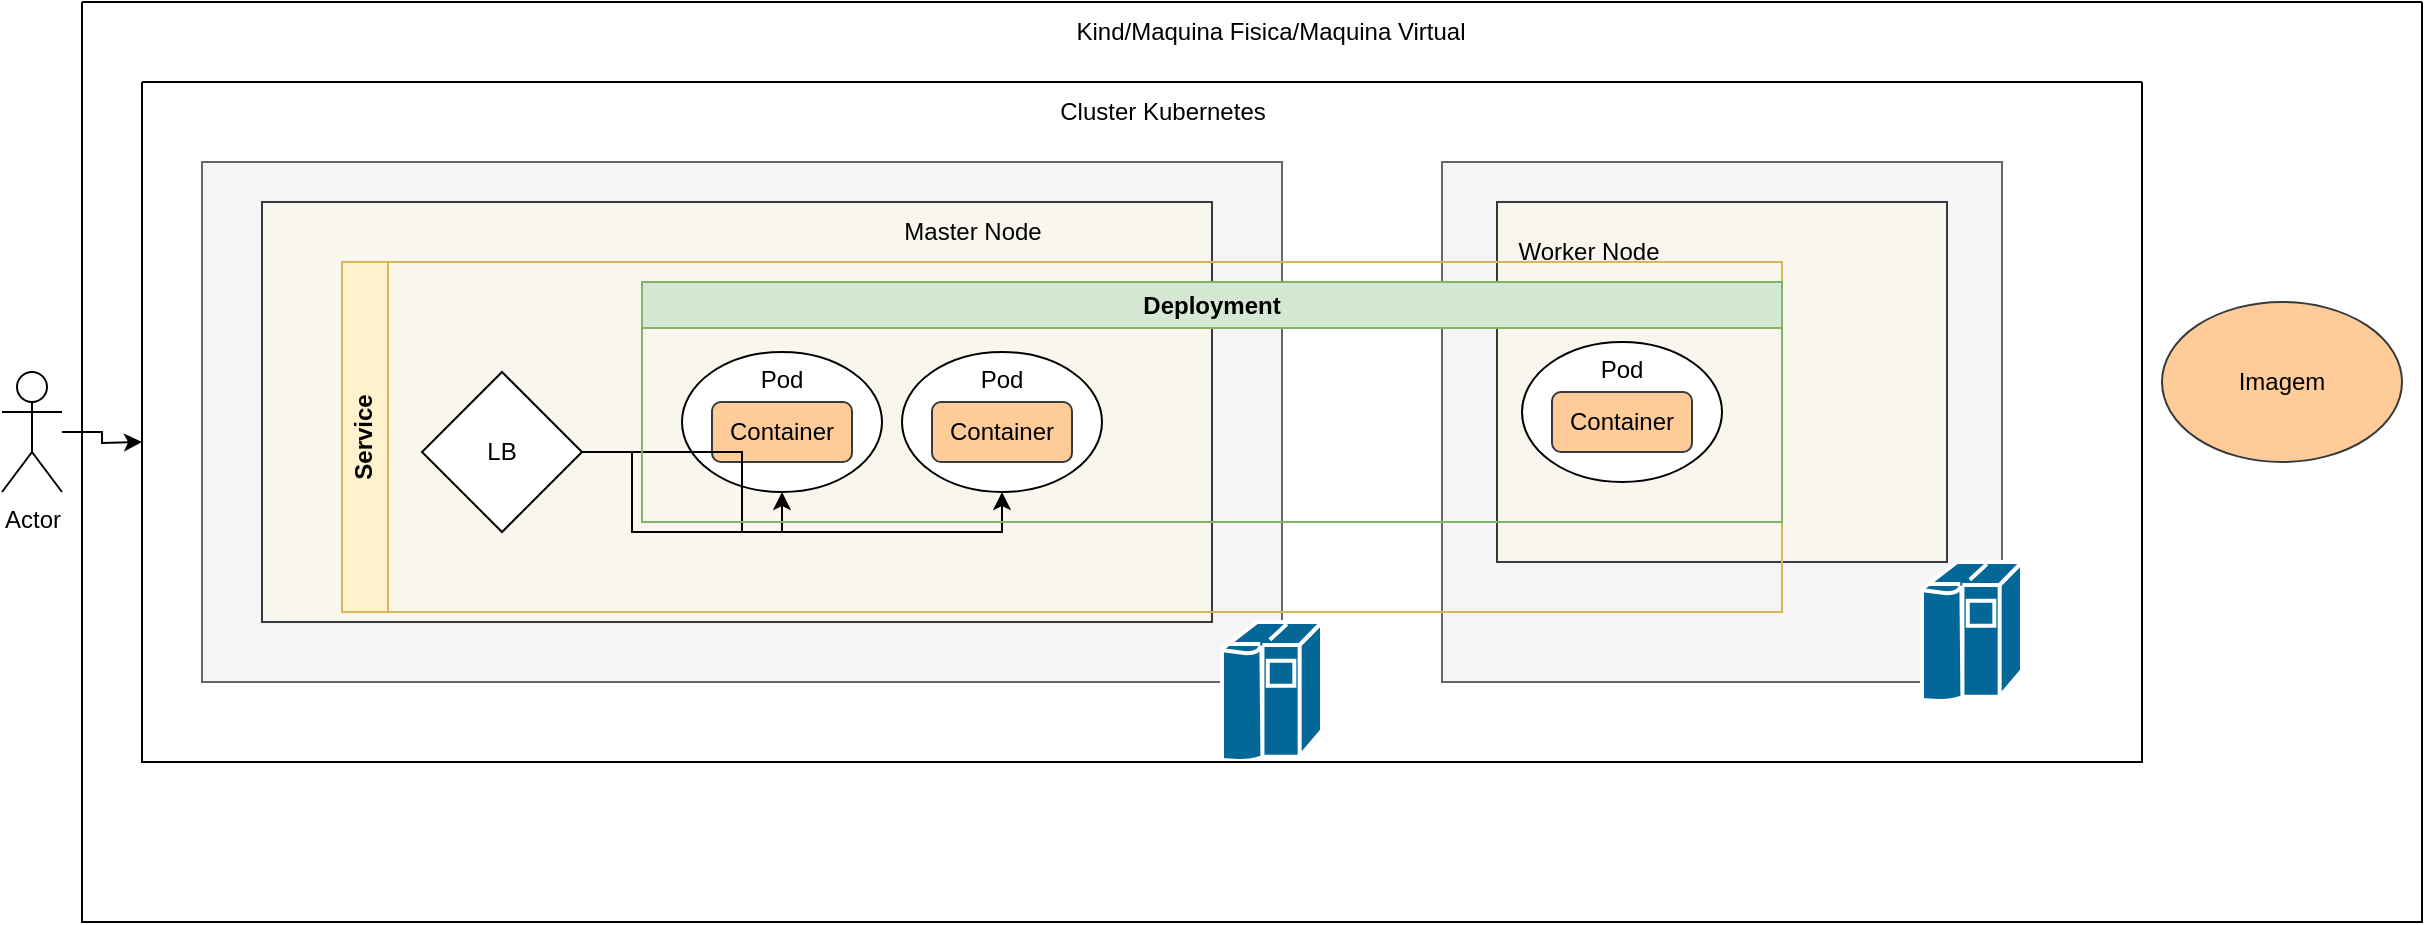 <mxfile version="24.7.17">
  <diagram name="Página-1" id="u4cnE-Vv8cLhtddBA3gi">
    <mxGraphModel dx="2128" dy="649" grid="1" gridSize="10" guides="1" tooltips="1" connect="1" arrows="1" fold="1" page="1" pageScale="1" pageWidth="827" pageHeight="1169" math="0" shadow="0">
      <root>
        <mxCell id="0" />
        <mxCell id="1" parent="0" />
        <mxCell id="xSrLxyd_v4lDOGdvODEB-1" value="" style="rounded=0;whiteSpace=wrap;html=1;fillColor=#f5f5f5;fontColor=#333333;strokeColor=#666666;" vertex="1" parent="1">
          <mxGeometry x="-120" y="90" width="540" height="260" as="geometry" />
        </mxCell>
        <mxCell id="xSrLxyd_v4lDOGdvODEB-2" value="" style="rounded=0;whiteSpace=wrap;html=1;fillColor=#f5f5f5;fontColor=#333333;strokeColor=#666666;" vertex="1" parent="1">
          <mxGeometry x="500" y="90" width="280" height="260" as="geometry" />
        </mxCell>
        <mxCell id="xSrLxyd_v4lDOGdvODEB-3" value="" style="shape=mxgraph.cisco.computers_and_peripherals.ibm_mainframe;html=1;pointerEvents=1;dashed=0;fillColor=#036897;strokeColor=#ffffff;strokeWidth=2;verticalLabelPosition=bottom;verticalAlign=top;align=center;outlineConnect=0;" vertex="1" parent="1">
          <mxGeometry x="390" y="320" width="50" height="70" as="geometry" />
        </mxCell>
        <mxCell id="xSrLxyd_v4lDOGdvODEB-4" value="" style="shape=mxgraph.cisco.computers_and_peripherals.ibm_mainframe;html=1;pointerEvents=1;dashed=0;fillColor=#036897;strokeColor=#ffffff;strokeWidth=2;verticalLabelPosition=bottom;verticalAlign=top;align=center;outlineConnect=0;" vertex="1" parent="1">
          <mxGeometry x="740" y="290" width="50" height="70" as="geometry" />
        </mxCell>
        <mxCell id="xSrLxyd_v4lDOGdvODEB-5" value="" style="rounded=0;whiteSpace=wrap;html=1;fillColor=#f9f7ed;strokeColor=#36393d;" vertex="1" parent="1">
          <mxGeometry x="-90" y="110" width="475" height="210" as="geometry" />
        </mxCell>
        <mxCell id="xSrLxyd_v4lDOGdvODEB-6" value="Master Node" style="text;html=1;align=center;verticalAlign=middle;resizable=0;points=[];autosize=1;strokeColor=none;fillColor=none;" vertex="1" parent="1">
          <mxGeometry x="220" y="110" width="90" height="30" as="geometry" />
        </mxCell>
        <mxCell id="xSrLxyd_v4lDOGdvODEB-8" value="Pod&lt;div&gt;&lt;br&gt;&lt;/div&gt;&lt;div&gt;&lt;br&gt;&lt;/div&gt;&lt;div&gt;&lt;br&gt;&lt;/div&gt;" style="ellipse;whiteSpace=wrap;html=1;" vertex="1" parent="1">
          <mxGeometry x="230" y="185" width="100" height="70" as="geometry" />
        </mxCell>
        <mxCell id="xSrLxyd_v4lDOGdvODEB-9" value="Container" style="rounded=1;whiteSpace=wrap;html=1;fillColor=#ffcc99;strokeColor=#36393d;" vertex="1" parent="1">
          <mxGeometry x="245" y="210" width="70" height="30" as="geometry" />
        </mxCell>
        <mxCell id="xSrLxyd_v4lDOGdvODEB-10" value="Pod&lt;div&gt;&lt;br&gt;&lt;/div&gt;&lt;div&gt;&lt;br&gt;&lt;/div&gt;&lt;div&gt;&lt;br&gt;&lt;/div&gt;" style="ellipse;whiteSpace=wrap;html=1;" vertex="1" parent="1">
          <mxGeometry x="120" y="185" width="100" height="70" as="geometry" />
        </mxCell>
        <mxCell id="xSrLxyd_v4lDOGdvODEB-11" value="Container" style="rounded=1;whiteSpace=wrap;html=1;fillColor=#ffcc99;strokeColor=#36393d;" vertex="1" parent="1">
          <mxGeometry x="135" y="210" width="70" height="30" as="geometry" />
        </mxCell>
        <mxCell id="xSrLxyd_v4lDOGdvODEB-14" style="edgeStyle=orthogonalEdgeStyle;rounded=0;orthogonalLoop=1;jettySize=auto;html=1;entryX=0.5;entryY=1;entryDx=0;entryDy=0;" edge="1" parent="1" source="xSrLxyd_v4lDOGdvODEB-13" target="xSrLxyd_v4lDOGdvODEB-10">
          <mxGeometry relative="1" as="geometry" />
        </mxCell>
        <mxCell id="xSrLxyd_v4lDOGdvODEB-15" style="edgeStyle=orthogonalEdgeStyle;rounded=0;orthogonalLoop=1;jettySize=auto;html=1;entryX=0.5;entryY=1;entryDx=0;entryDy=0;" edge="1" parent="1" source="xSrLxyd_v4lDOGdvODEB-13" target="xSrLxyd_v4lDOGdvODEB-8">
          <mxGeometry relative="1" as="geometry" />
        </mxCell>
        <mxCell id="xSrLxyd_v4lDOGdvODEB-13" value="LB" style="rhombus;whiteSpace=wrap;html=1;" vertex="1" parent="1">
          <mxGeometry x="-10" y="195" width="80" height="80" as="geometry" />
        </mxCell>
        <mxCell id="xSrLxyd_v4lDOGdvODEB-17" style="edgeStyle=orthogonalEdgeStyle;rounded=0;orthogonalLoop=1;jettySize=auto;html=1;" edge="1" parent="1" source="xSrLxyd_v4lDOGdvODEB-16">
          <mxGeometry relative="1" as="geometry">
            <mxPoint x="-150" y="230" as="targetPoint" />
          </mxGeometry>
        </mxCell>
        <mxCell id="xSrLxyd_v4lDOGdvODEB-16" value="Actor" style="shape=umlActor;verticalLabelPosition=bottom;verticalAlign=top;html=1;outlineConnect=0;" vertex="1" parent="1">
          <mxGeometry x="-220" y="195" width="30" height="60" as="geometry" />
        </mxCell>
        <mxCell id="xSrLxyd_v4lDOGdvODEB-19" value="" style="swimlane;startSize=0;" vertex="1" parent="1">
          <mxGeometry x="-150" y="50" width="1000" height="340" as="geometry" />
        </mxCell>
        <mxCell id="xSrLxyd_v4lDOGdvODEB-20" value="Cluster Kubernetes" style="text;html=1;align=center;verticalAlign=middle;resizable=0;points=[];autosize=1;strokeColor=none;fillColor=none;" vertex="1" parent="xSrLxyd_v4lDOGdvODEB-19">
          <mxGeometry x="445" width="130" height="30" as="geometry" />
        </mxCell>
        <mxCell id="xSrLxyd_v4lDOGdvODEB-21" value="" style="rounded=0;whiteSpace=wrap;html=1;fillColor=#f9f7ed;strokeColor=#36393d;" vertex="1" parent="1">
          <mxGeometry x="527.5" y="110" width="225" height="180" as="geometry" />
        </mxCell>
        <mxCell id="xSrLxyd_v4lDOGdvODEB-22" value="Worker Node" style="text;html=1;align=center;verticalAlign=middle;resizable=0;points=[];autosize=1;strokeColor=none;fillColor=none;" vertex="1" parent="1">
          <mxGeometry x="527.5" y="120" width="90" height="30" as="geometry" />
        </mxCell>
        <mxCell id="xSrLxyd_v4lDOGdvODEB-12" value="Service" style="swimlane;horizontal=0;whiteSpace=wrap;html=1;fillColor=#fff2cc;strokeColor=#d6b656;" vertex="1" parent="1">
          <mxGeometry x="-50" y="140" width="720" height="175" as="geometry" />
        </mxCell>
        <mxCell id="xSrLxyd_v4lDOGdvODEB-23" value="Pod&lt;div&gt;&lt;br&gt;&lt;/div&gt;&lt;div&gt;&lt;br&gt;&lt;/div&gt;&lt;div&gt;&lt;br&gt;&lt;/div&gt;" style="ellipse;whiteSpace=wrap;html=1;" vertex="1" parent="1">
          <mxGeometry x="540" y="180" width="100" height="70" as="geometry" />
        </mxCell>
        <mxCell id="xSrLxyd_v4lDOGdvODEB-24" value="Container" style="rounded=1;whiteSpace=wrap;html=1;fillColor=#ffcc99;strokeColor=#36393d;" vertex="1" parent="1">
          <mxGeometry x="555" y="205" width="70" height="30" as="geometry" />
        </mxCell>
        <mxCell id="xSrLxyd_v4lDOGdvODEB-7" value="Deployment" style="swimlane;whiteSpace=wrap;html=1;fillColor=#d5e8d4;strokeColor=#82b366;" vertex="1" parent="1">
          <mxGeometry x="100" y="150" width="570" height="120" as="geometry" />
        </mxCell>
        <mxCell id="xSrLxyd_v4lDOGdvODEB-25" value="" style="swimlane;startSize=0;" vertex="1" parent="1">
          <mxGeometry x="-180" y="10" width="1170" height="460" as="geometry" />
        </mxCell>
        <mxCell id="xSrLxyd_v4lDOGdvODEB-26" value="Kind/Maquina Fisica/Maquina Virtual" style="text;html=1;align=center;verticalAlign=middle;resizable=0;points=[];autosize=1;strokeColor=none;fillColor=none;" vertex="1" parent="xSrLxyd_v4lDOGdvODEB-25">
          <mxGeometry x="484" width="220" height="30" as="geometry" />
        </mxCell>
        <mxCell id="xSrLxyd_v4lDOGdvODEB-27" value="Imagem" style="ellipse;whiteSpace=wrap;html=1;fillColor=#ffcc99;strokeColor=#36393d;" vertex="1" parent="xSrLxyd_v4lDOGdvODEB-25">
          <mxGeometry x="1040" y="150" width="120" height="80" as="geometry" />
        </mxCell>
      </root>
    </mxGraphModel>
  </diagram>
</mxfile>
